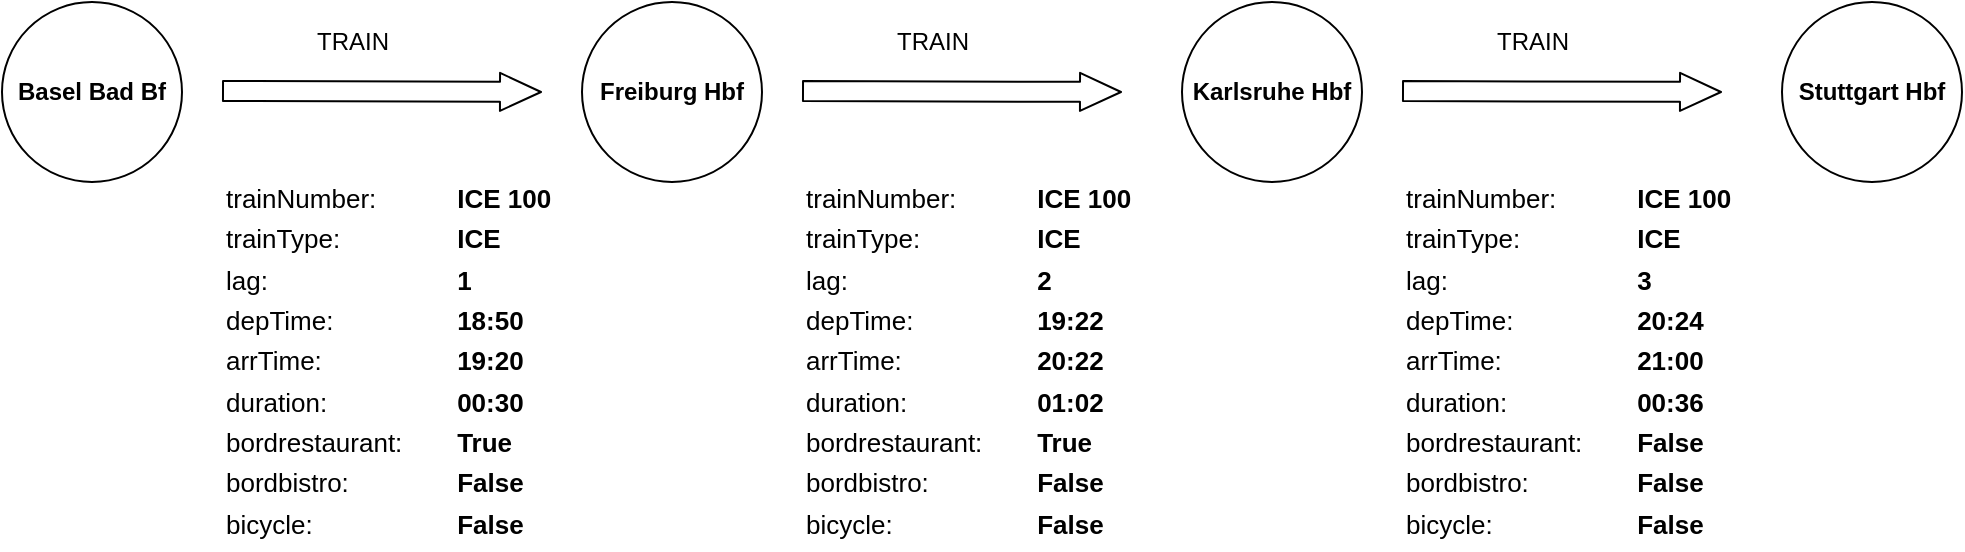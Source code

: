 <mxfile version="16.5.1" type="device"><diagram id="aih6u3SGgD8XRfRKbogl" name="Seite-1"><mxGraphModel dx="1422" dy="857" grid="1" gridSize="10" guides="1" tooltips="1" connect="1" arrows="1" fold="1" page="1" pageScale="1" pageWidth="1169" pageHeight="827" math="0" shadow="0"><root><mxCell id="0"/><mxCell id="1" parent="0"/><mxCell id="TMbgvfVqByN_hfdaQhZV-1" value="&lt;b&gt;Basel Bad Bf&lt;/b&gt;" style="ellipse;whiteSpace=wrap;html=1;aspect=fixed;align=center;" parent="1" vertex="1"><mxGeometry x="20" y="140" width="90" height="90" as="geometry"/></mxCell><mxCell id="TMbgvfVqByN_hfdaQhZV-10" value="&lt;font style=&quot;font-size: 13px&quot;&gt;trainNumber:&lt;b&gt;&lt;span style=&quot;white-space: pre&quot;&gt;&lt;span style=&quot;white-space: pre&quot;&gt;&#9;&lt;/span&gt;&lt;span style=&quot;white-space: pre&quot;&gt;&#9;&lt;/span&gt;&lt;/span&gt;ICE 100&lt;/b&gt;&lt;br&gt;trainType:&lt;span style=&quot;white-space: pre&quot;&gt;&lt;span style=&quot;white-space: pre&quot;&gt;&#9;&lt;/span&gt;&lt;/span&gt;&lt;span style=&quot;white-space: pre&quot;&gt;&#9;&lt;/span&gt;&lt;b&gt;ICE&lt;/b&gt;&lt;br&gt;lag: &lt;span style=&quot;white-space: pre&quot;&gt;&#9;&lt;/span&gt;&lt;span style=&quot;white-space: pre&quot;&gt;&#9;&lt;span style=&quot;white-space: pre&quot;&gt;&#9;&lt;/span&gt;&lt;/span&gt;&lt;span style=&quot;white-space: pre&quot;&gt;&#9;&lt;/span&gt;&lt;b&gt;1&lt;br&gt;&lt;/b&gt;depTime:&lt;span style=&quot;white-space: pre&quot;&gt;&#9;&lt;/span&gt;&lt;span style=&quot;white-space: pre&quot;&gt;&#9;&lt;span style=&quot;white-space: pre&quot;&gt;&#9;&lt;/span&gt;&lt;/span&gt;&lt;b&gt;18:50&lt;/b&gt;&lt;br&gt;arrTime:&lt;span style=&quot;white-space: pre&quot;&gt;&#9;&lt;/span&gt;&lt;span style=&quot;white-space: pre&quot;&gt;&#9;&lt;span style=&quot;white-space: pre&quot;&gt;&#9;&lt;/span&gt;&lt;/span&gt;&lt;b&gt;19:20&lt;/b&gt;&lt;br&gt;duration: &lt;span style=&quot;white-space: pre&quot;&gt;&#9;&lt;/span&gt;&lt;span style=&quot;white-space: pre&quot;&gt;&#9;&lt;span style=&quot;white-space: pre&quot;&gt;&#9;&lt;/span&gt;&lt;/span&gt;&lt;b&gt;00:30&lt;br&gt;&lt;/b&gt;bordrestaurant:&lt;span style=&quot;white-space: pre&quot;&gt;&#9;&lt;/span&gt;&lt;b&gt;True&lt;/b&gt;&lt;br&gt;bordbistro: &lt;span style=&quot;white-space: pre&quot;&gt;&#9;&lt;/span&gt;&lt;span style=&quot;white-space: pre&quot;&gt;&#9;&lt;/span&gt;&lt;b&gt;False&lt;/b&gt;&lt;br&gt;bicycle: &lt;span style=&quot;white-space: pre&quot;&gt;&#9;&lt;/span&gt;&lt;span style=&quot;white-space: pre&quot;&gt;&#9;&lt;/span&gt;&lt;span style=&quot;white-space: pre&quot;&gt;&#9;&lt;/span&gt;&lt;b&gt;False&lt;/b&gt;&lt;/font&gt;" style="text;html=1;align=left;verticalAlign=middle;resizable=0;points=[];autosize=1;strokeColor=none;fontSize=17;" parent="1" vertex="1"><mxGeometry x="130" y="224" width="180" height="190" as="geometry"/></mxCell><mxCell id="-Ln_faCrJVcXJuinJB98-1" value="" style="shape=flexArrow;endArrow=classic;html=1;endWidth=8;endSize=6.5;" parent="1" edge="1"><mxGeometry width="50" height="50" relative="1" as="geometry"><mxPoint x="130" y="184.5" as="sourcePoint"/><mxPoint x="290" y="185" as="targetPoint"/></mxGeometry></mxCell><mxCell id="-Ln_faCrJVcXJuinJB98-2" value="TRAIN" style="text;html=1;align=center;verticalAlign=middle;resizable=0;points=[];autosize=1;strokeColor=none;" parent="1" vertex="1"><mxGeometry x="170" y="150" width="50" height="20" as="geometry"/></mxCell><mxCell id="-Ln_faCrJVcXJuinJB98-3" value="&lt;b&gt;Freiburg Hbf&lt;/b&gt;" style="ellipse;whiteSpace=wrap;html=1;aspect=fixed;align=center;" parent="1" vertex="1"><mxGeometry x="310" y="140" width="90" height="90" as="geometry"/></mxCell><mxCell id="-Ln_faCrJVcXJuinJB98-4" value="&lt;font style=&quot;font-size: 13px&quot;&gt;trainNumber:&lt;b&gt;&lt;span style=&quot;white-space: pre&quot;&gt;&lt;span style=&quot;white-space: pre&quot;&gt;&#9;&lt;/span&gt;&lt;span style=&quot;white-space: pre&quot;&gt;&#9;&lt;/span&gt;&lt;/span&gt;ICE 100&lt;/b&gt;&lt;br&gt;trainType:&lt;span style=&quot;white-space: pre&quot;&gt;&lt;span style=&quot;white-space: pre&quot;&gt;&#9;&lt;/span&gt;&lt;/span&gt;&lt;span style=&quot;white-space: pre&quot;&gt;&#9;&lt;/span&gt;&lt;b&gt;ICE&lt;/b&gt;&lt;br&gt;lag: &lt;span style=&quot;white-space: pre&quot;&gt;&#9;&lt;/span&gt;&lt;span style=&quot;white-space: pre&quot;&gt;&#9;&lt;span style=&quot;white-space: pre&quot;&gt;&#9;&lt;/span&gt;&lt;/span&gt;&lt;span style=&quot;white-space: pre&quot;&gt;&#9;&lt;/span&gt;&lt;b&gt;2&lt;br&gt;&lt;/b&gt;depTime:&lt;span style=&quot;white-space: pre&quot;&gt;&#9;&lt;/span&gt;&lt;span style=&quot;white-space: pre&quot;&gt;&#9;&lt;span style=&quot;white-space: pre&quot;&gt;&#9;&lt;/span&gt;&lt;/span&gt;&lt;b&gt;19:22&lt;/b&gt;&lt;br&gt;arrTime:&lt;span style=&quot;white-space: pre&quot;&gt;&#9;&lt;/span&gt;&lt;span style=&quot;white-space: pre&quot;&gt;&#9;&lt;span style=&quot;white-space: pre&quot;&gt;&#9;&lt;/span&gt;&lt;/span&gt;&lt;b&gt;20:22&lt;/b&gt;&lt;br&gt;duration: &lt;span style=&quot;white-space: pre&quot;&gt;&#9;&lt;/span&gt;&lt;span style=&quot;white-space: pre&quot;&gt;&#9;&lt;span style=&quot;white-space: pre&quot;&gt;&#9;&lt;/span&gt;&lt;/span&gt;&lt;b&gt;01:02&lt;br&gt;&lt;/b&gt;bordrestaurant:&lt;span style=&quot;white-space: pre&quot;&gt;&#9;&lt;/span&gt;&lt;b&gt;True&lt;/b&gt;&lt;br&gt;bordbistro: &lt;span style=&quot;white-space: pre&quot;&gt;&#9;&lt;/span&gt;&lt;span style=&quot;white-space: pre&quot;&gt;&#9;&lt;/span&gt;&lt;b&gt;False&lt;/b&gt;&lt;br&gt;bicycle: &lt;span style=&quot;white-space: pre&quot;&gt;&#9;&lt;/span&gt;&lt;span style=&quot;white-space: pre&quot;&gt;&#9;&lt;/span&gt;&lt;span style=&quot;white-space: pre&quot;&gt;&#9;&lt;/span&gt;&lt;b&gt;False&lt;/b&gt;&lt;/font&gt;" style="text;html=1;align=left;verticalAlign=middle;resizable=0;points=[];autosize=1;strokeColor=none;fontSize=17;" parent="1" vertex="1"><mxGeometry x="420" y="224" width="180" height="190" as="geometry"/></mxCell><mxCell id="-Ln_faCrJVcXJuinJB98-5" value="" style="shape=flexArrow;endArrow=classic;html=1;endWidth=8;endSize=6.5;" parent="1" edge="1"><mxGeometry width="50" height="50" relative="1" as="geometry"><mxPoint x="420" y="184.5" as="sourcePoint"/><mxPoint x="580" y="185" as="targetPoint"/></mxGeometry></mxCell><mxCell id="-Ln_faCrJVcXJuinJB98-6" value="TRAIN" style="text;html=1;align=center;verticalAlign=middle;resizable=0;points=[];autosize=1;strokeColor=none;" parent="1" vertex="1"><mxGeometry x="460" y="150" width="50" height="20" as="geometry"/></mxCell><mxCell id="-Ln_faCrJVcXJuinJB98-7" value="&lt;b&gt;Karlsruhe Hbf&lt;/b&gt;" style="ellipse;whiteSpace=wrap;html=1;aspect=fixed;align=center;" parent="1" vertex="1"><mxGeometry x="610" y="140" width="90" height="90" as="geometry"/></mxCell><mxCell id="-Ln_faCrJVcXJuinJB98-8" value="&lt;font style=&quot;font-size: 13px&quot;&gt;trainNumber:&amp;nbsp; &amp;nbsp;&lt;b&gt;&lt;span style=&quot;white-space: pre&quot;&gt;&lt;span style=&quot;white-space: pre&quot;&gt;&#9;&lt;/span&gt;&lt;/span&gt;ICE 100&lt;/b&gt;&lt;br&gt;trainType:&lt;span style=&quot;white-space: pre&quot;&gt;&lt;span style=&quot;white-space: pre&quot;&gt;&#9;&lt;/span&gt;&lt;/span&gt;&lt;span style=&quot;white-space: pre&quot;&gt;&#9;&lt;/span&gt;&lt;b&gt;ICE&lt;/b&gt;&lt;br&gt;lag: &lt;span style=&quot;white-space: pre&quot;&gt;&#9;&lt;/span&gt;&lt;span style=&quot;white-space: pre&quot;&gt;&#9;&lt;span style=&quot;white-space: pre&quot;&gt;&#9;&lt;/span&gt;&lt;/span&gt;&lt;span style=&quot;white-space: pre&quot;&gt;&#9;&lt;/span&gt;&lt;b&gt;3&lt;br&gt;&lt;/b&gt;depTime:&lt;span style=&quot;white-space: pre&quot;&gt;&#9;&lt;/span&gt;&lt;span style=&quot;white-space: pre&quot;&gt;&#9;&lt;span style=&quot;white-space: pre&quot;&gt;&#9;&lt;/span&gt;&lt;/span&gt;&lt;b&gt;20:24&lt;/b&gt;&lt;br&gt;arrTime:&lt;span style=&quot;white-space: pre&quot;&gt;&#9;&lt;/span&gt;&lt;span style=&quot;white-space: pre&quot;&gt;&#9;&lt;span style=&quot;white-space: pre&quot;&gt;&#9;&lt;/span&gt;&lt;/span&gt;&lt;b&gt;21:00&lt;/b&gt;&lt;br&gt;duration: &lt;span style=&quot;white-space: pre&quot;&gt;&#9;&lt;/span&gt;&lt;span style=&quot;white-space: pre&quot;&gt;&#9;&lt;span style=&quot;white-space: pre&quot;&gt;&#9;&lt;/span&gt;&lt;/span&gt;&lt;b&gt;00:36&lt;br&gt;&lt;/b&gt;bordrestaurant:&lt;span style=&quot;white-space: pre&quot;&gt;&#9;&lt;/span&gt;&lt;b&gt;False&lt;/b&gt;&lt;br&gt;bordbistro: &lt;span style=&quot;white-space: pre&quot;&gt;&#9;&lt;/span&gt;&lt;span style=&quot;white-space: pre&quot;&gt;&#9;&lt;/span&gt;&lt;b&gt;False&lt;/b&gt;&lt;br&gt;bicycle: &lt;span style=&quot;white-space: pre&quot;&gt;&#9;&lt;/span&gt;&lt;span style=&quot;white-space: pre&quot;&gt;&#9;&lt;/span&gt;&lt;span style=&quot;white-space: pre&quot;&gt;&#9;&lt;/span&gt;&lt;b&gt;False&lt;/b&gt;&lt;/font&gt;" style="text;html=1;align=left;verticalAlign=middle;resizable=0;points=[];autosize=1;strokeColor=none;fontSize=17;" parent="1" vertex="1"><mxGeometry x="720" y="224" width="180" height="190" as="geometry"/></mxCell><mxCell id="-Ln_faCrJVcXJuinJB98-9" value="" style="shape=flexArrow;endArrow=classic;html=1;endWidth=8;endSize=6.5;" parent="1" edge="1"><mxGeometry width="50" height="50" relative="1" as="geometry"><mxPoint x="720" y="184.5" as="sourcePoint"/><mxPoint x="880" y="185" as="targetPoint"/></mxGeometry></mxCell><mxCell id="-Ln_faCrJVcXJuinJB98-10" value="TRAIN" style="text;html=1;align=center;verticalAlign=middle;resizable=0;points=[];autosize=1;strokeColor=none;" parent="1" vertex="1"><mxGeometry x="760" y="150" width="50" height="20" as="geometry"/></mxCell><mxCell id="-Ln_faCrJVcXJuinJB98-11" value="&lt;b&gt;Stuttgart Hbf&lt;/b&gt;" style="ellipse;whiteSpace=wrap;html=1;aspect=fixed;align=center;" parent="1" vertex="1"><mxGeometry x="910" y="140" width="90" height="90" as="geometry"/></mxCell></root></mxGraphModel></diagram></mxfile>